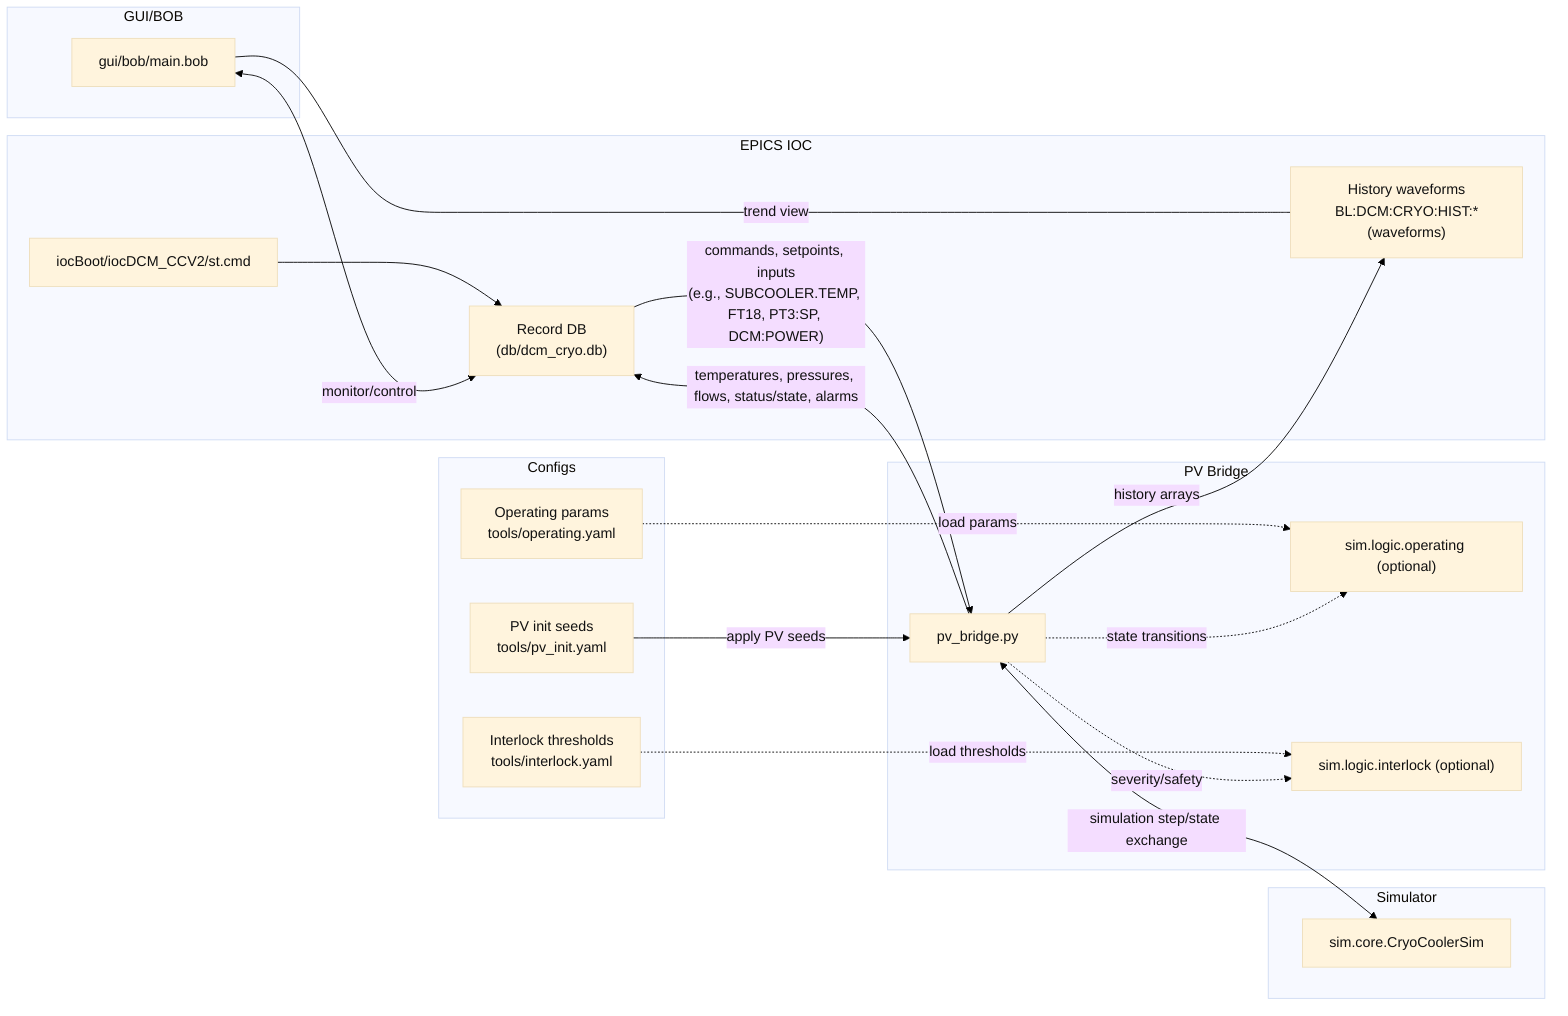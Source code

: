 %%{init: {"theme":"base","themeVariables":{"background":"#ffffff","primaryTextColor":"#111111"}}}%%
flowchart LR
  %% IOC 및 DB
  subgraph IOC[EPICS IOC]
    STCMD[iocBoot/iocDCM_CCV2/st.cmd]
    DB["Record DB<br/>(db/dcm_cryo.db)"]
    HIST["History waveforms<br/>BL:DCM:CRYO:HIST:*(waveforms)"]
  end

  %% 브리지와 선택 로직
  subgraph Bridge[PV Bridge]
    BRIDGE[pv_bridge.py]
    OPER["sim.logic.operating (optional)"]
    ILK["sim.logic.interlock (optional)"]
  end

  %% 시뮬레이터 코어
  subgraph Sim[Simulator]
    MODEL["sim.core.CryoCoolerSim"]
  end

  %% GUI
  subgraph GUI[GUI/BOB]
    BOB[gui/bob/main.bob]
  end

  %% 설정 파일
  subgraph CFG[Configs]
    INIT["PV init seeds<br/>tools/pv_init.yaml"]
    OPERCFG["Operating params<br/>tools/operating.yaml"]
    ILKCFG["Interlock thresholds<br/>tools/interlock.yaml"]
  end

  %% 부팅/레코드 로드
  STCMD --> DB

  %% 설정 → 브리지/로직
  INIT -->|"apply PV seeds"| BRIDGE
  OPERCFG -.->|"load params"| OPER
  ILKCFG -.->|"load thresholds"| ILK

  %% IOC ↔ 브리지
  DB -->|"commands, setpoints, inputs<br/>(e.g., SUBCOOLER.TEMP, FT18, PT3:SP, DCM:POWER)"| BRIDGE
  BRIDGE -->|"temperatures, pressures, flows, status/state, alarms"| DB
  BRIDGE -->|"history arrays"| HIST

  %% 브리지 ↔ 시뮬레이터
  BRIDGE <-->|"simulation step/state exchange"| MODEL

  %% 브리지에서 사용하는 선택 로직
  BRIDGE -.->|"state transitions"| OPER
  BRIDGE -.->|"severity/safety"| ILK

  %% GUI ↔ IOC
  BOB <-->|"monitor/control"| DB
  BOB ----|"trend view"| HIST

  %% 교차 링크
  click BRIDGE "pv_bridge_overview.mmd" "Open: PV Bridge overview"